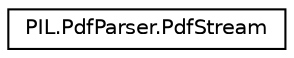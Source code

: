 digraph "Graphical Class Hierarchy"
{
 // LATEX_PDF_SIZE
  edge [fontname="Helvetica",fontsize="10",labelfontname="Helvetica",labelfontsize="10"];
  node [fontname="Helvetica",fontsize="10",shape=record];
  rankdir="LR";
  Node0 [label="PIL.PdfParser.PdfStream",height=0.2,width=0.4,color="black", fillcolor="white", style="filled",URL="$classPIL_1_1PdfParser_1_1PdfStream.html",tooltip=" "];
}
